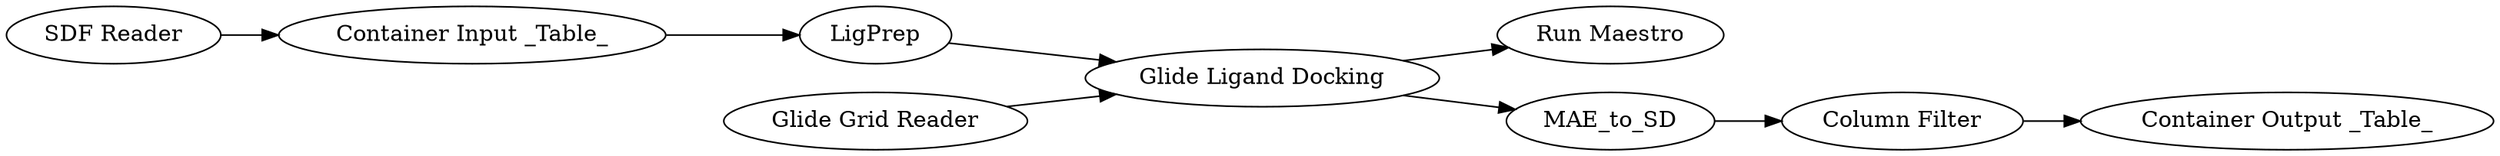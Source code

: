 digraph {
	"5846106416498958235_9689" [label="Run Maestro"]
	"5846106416498958235_32" [label=LigPrep]
	"5846106416498958235_9686" [label="Glide Grid Reader"]
	"5846106416498958235_9690" [label=MAE_to_SD]
	"5846106416498958235_17" [label="Column Filter"]
	"5846106416498958235_9688" [label="Glide Ligand Docking"]
	"5846106416498958235_2" [label="Container Output _Table_"]
	"5846106416498958235_1" [label="Container Input _Table_"]
	"5846106416498958235_21" [label="SDF Reader"]
	"5846106416498958235_9686" -> "5846106416498958235_9688"
	"5846106416498958235_17" -> "5846106416498958235_2"
	"5846106416498958235_1" -> "5846106416498958235_32"
	"5846106416498958235_21" -> "5846106416498958235_1"
	"5846106416498958235_32" -> "5846106416498958235_9688"
	"5846106416498958235_9690" -> "5846106416498958235_17"
	"5846106416498958235_9688" -> "5846106416498958235_9690"
	"5846106416498958235_9688" -> "5846106416498958235_9689"
	rankdir=LR
}

